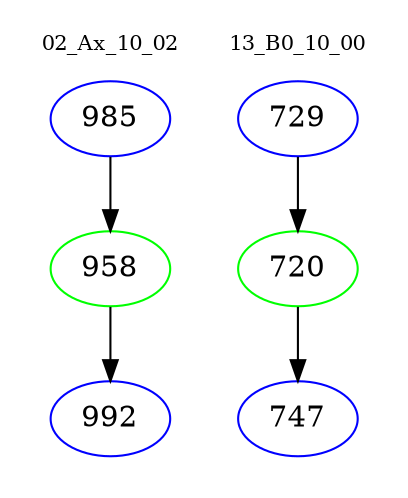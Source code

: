 digraph{
subgraph cluster_0 {
color = white
label = "02_Ax_10_02";
fontsize=10;
T0_985 [label="985", color="blue"]
T0_985 -> T0_958 [color="black"]
T0_958 [label="958", color="green"]
T0_958 -> T0_992 [color="black"]
T0_992 [label="992", color="blue"]
}
subgraph cluster_1 {
color = white
label = "13_B0_10_00";
fontsize=10;
T1_729 [label="729", color="blue"]
T1_729 -> T1_720 [color="black"]
T1_720 [label="720", color="green"]
T1_720 -> T1_747 [color="black"]
T1_747 [label="747", color="blue"]
}
}
